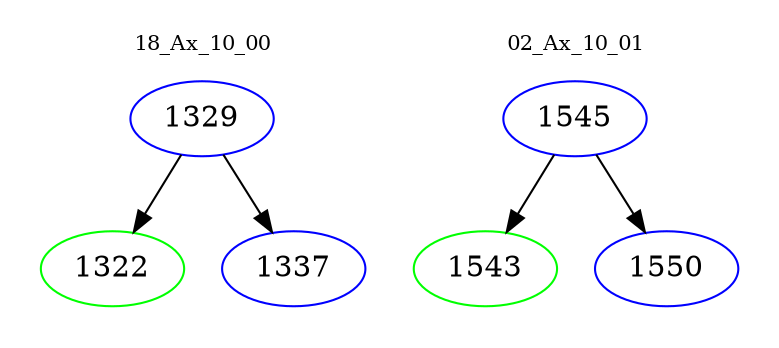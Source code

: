 digraph{
subgraph cluster_0 {
color = white
label = "18_Ax_10_00";
fontsize=10;
T0_1329 [label="1329", color="blue"]
T0_1329 -> T0_1322 [color="black"]
T0_1322 [label="1322", color="green"]
T0_1329 -> T0_1337 [color="black"]
T0_1337 [label="1337", color="blue"]
}
subgraph cluster_1 {
color = white
label = "02_Ax_10_01";
fontsize=10;
T1_1545 [label="1545", color="blue"]
T1_1545 -> T1_1543 [color="black"]
T1_1543 [label="1543", color="green"]
T1_1545 -> T1_1550 [color="black"]
T1_1550 [label="1550", color="blue"]
}
}
